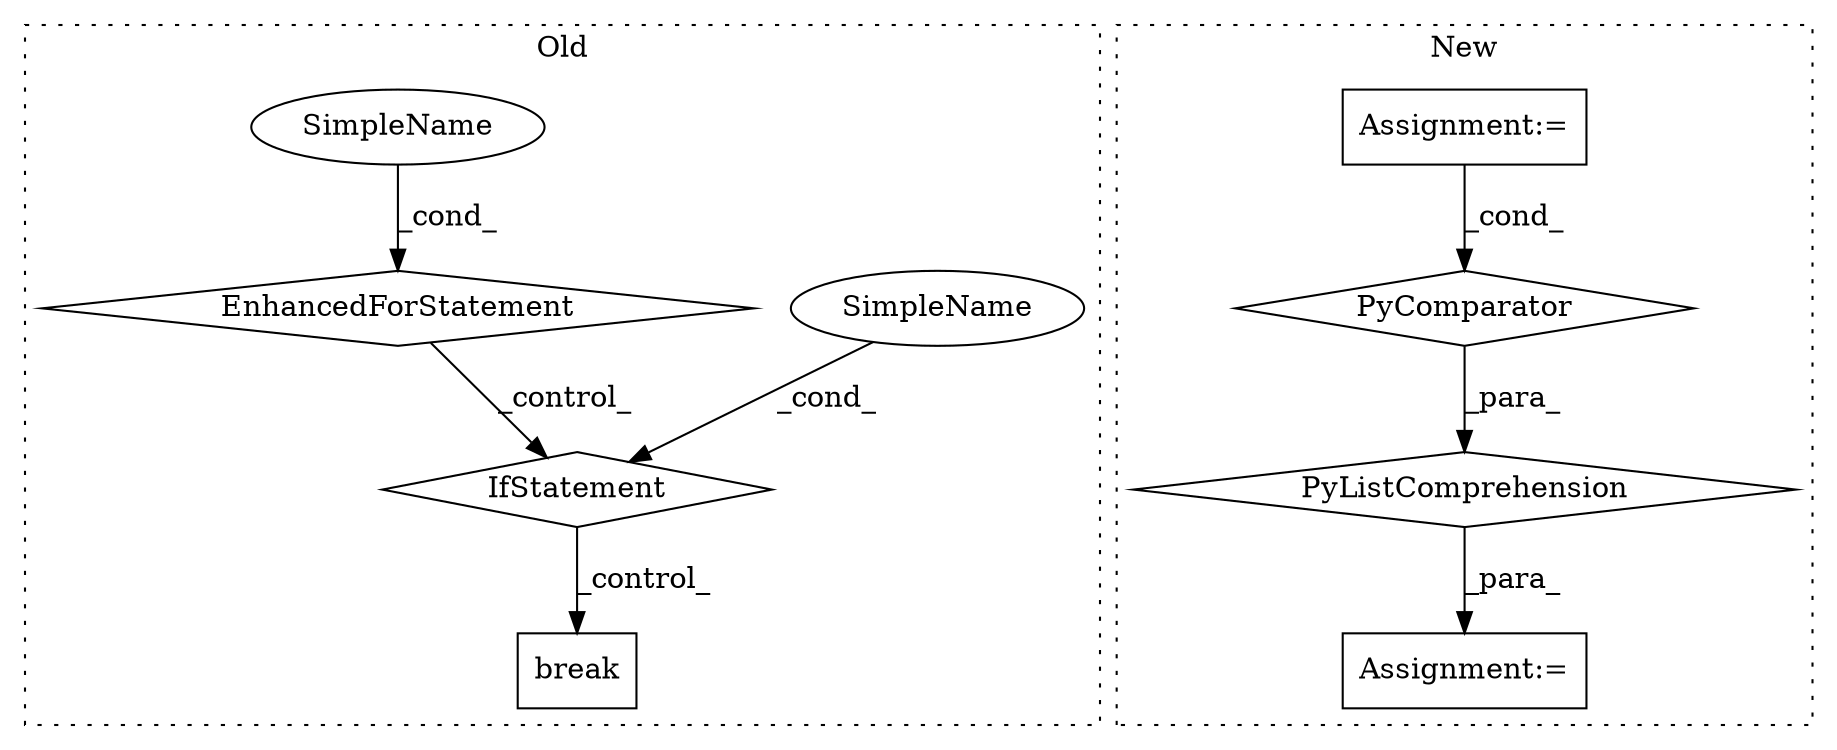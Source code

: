 digraph G {
subgraph cluster0 {
1 [label="break" a="10" s="437" l="6" shape="box"];
5 [label="IfStatement" a="25" s="367,396" l="4,2" shape="diamond"];
6 [label="EnhancedForStatement" a="70" s="194,264" l="53,2" shape="diamond"];
7 [label="SimpleName" a="42" s="" l="" shape="ellipse"];
8 [label="SimpleName" a="42" s="251" l="1" shape="ellipse"];
label = "Old";
style="dotted";
}
subgraph cluster1 {
2 [label="PyListComprehension" a="109" s="268" l="124" shape="diamond"];
3 [label="Assignment:=" a="7" s="330" l="54" shape="box"];
4 [label="PyComparator" a="113" s="330" l="54" shape="diamond"];
9 [label="Assignment:=" a="7" s="249" l="1" shape="box"];
label = "New";
style="dotted";
}
2 -> 9 [label="_para_"];
3 -> 4 [label="_cond_"];
4 -> 2 [label="_para_"];
5 -> 1 [label="_control_"];
6 -> 5 [label="_control_"];
7 -> 5 [label="_cond_"];
8 -> 6 [label="_cond_"];
}
